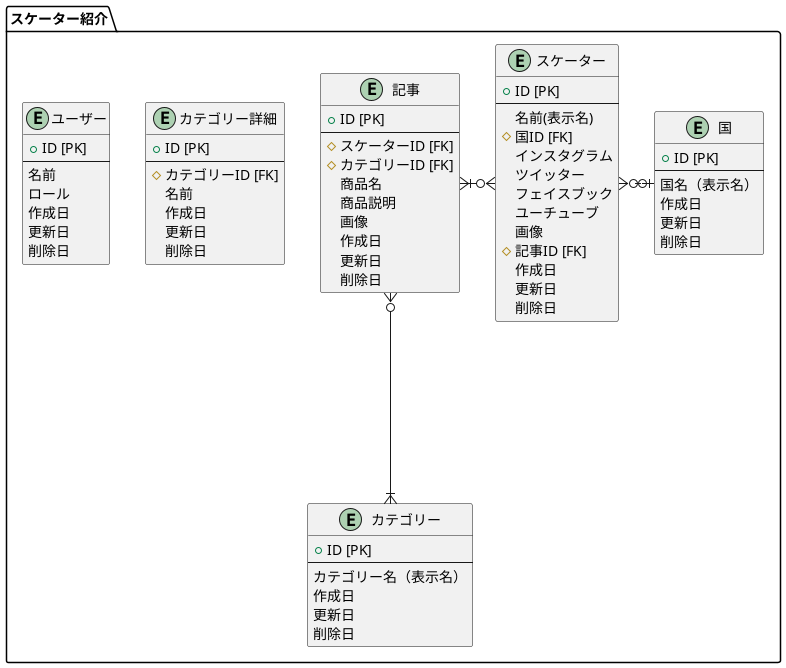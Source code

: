 @startuml

package "スケーター紹介"{
    entity "スケーター" as skaters{
        + ID [PK]
        --
        名前(表示名)
        #国ID [FK]
        インスタグラム
        ツイッター
        フェイスブック
        ユーチューブ
        画像
        #記事ID [FK]
        作成日
        更新日
        削除日
    }

    entity "国" as countries{
        +ID [PK]
        --
        国名（表示名）
        作成日
        更新日
        削除日
    }

    entity "記事" as posts{
        +ID [PK]
        --
        #スケーターID [FK]
        #カテゴリーID [FK]
        商品名
        商品説明
        画像
        作成日
        更新日
        削除日
    }

    entity "カテゴリー" as categories{
        +ID [PK]
        --
        カテゴリー名（表示名）
        作成日
        更新日
        削除日
    }

    entity "カテゴリー詳細" as details{
        +ID [PK]
        --
        #カテゴリーID [FK]
        名前
        作成日
        更新日
        削除日
    }
    
    entity "ユーザー" as users{
        +ID [PK]
        --
        名前
        ロール
        作成日
        更新日
        削除日
    }

skaters }o--ri--o| countries
skaters }o--le--|{ posts
posts }o--d--|{ categories



/'
    ------   :1
    ----||   :1 and only 1
    ----o|   :0 or 1
    -----{   :many
    ----|{   :1 or more
    ----o{   :0 or many
'/



}

@endpuml